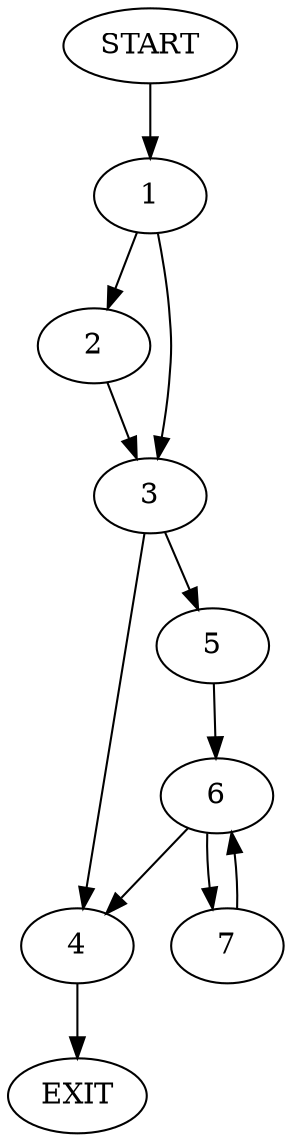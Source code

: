 digraph {
0 [label="START"]
8 [label="EXIT"]
0 -> 1
1 -> 2
1 -> 3
3 -> 4
3 -> 5
2 -> 3
4 -> 8
5 -> 6
6 -> 4
6 -> 7
7 -> 6
}
